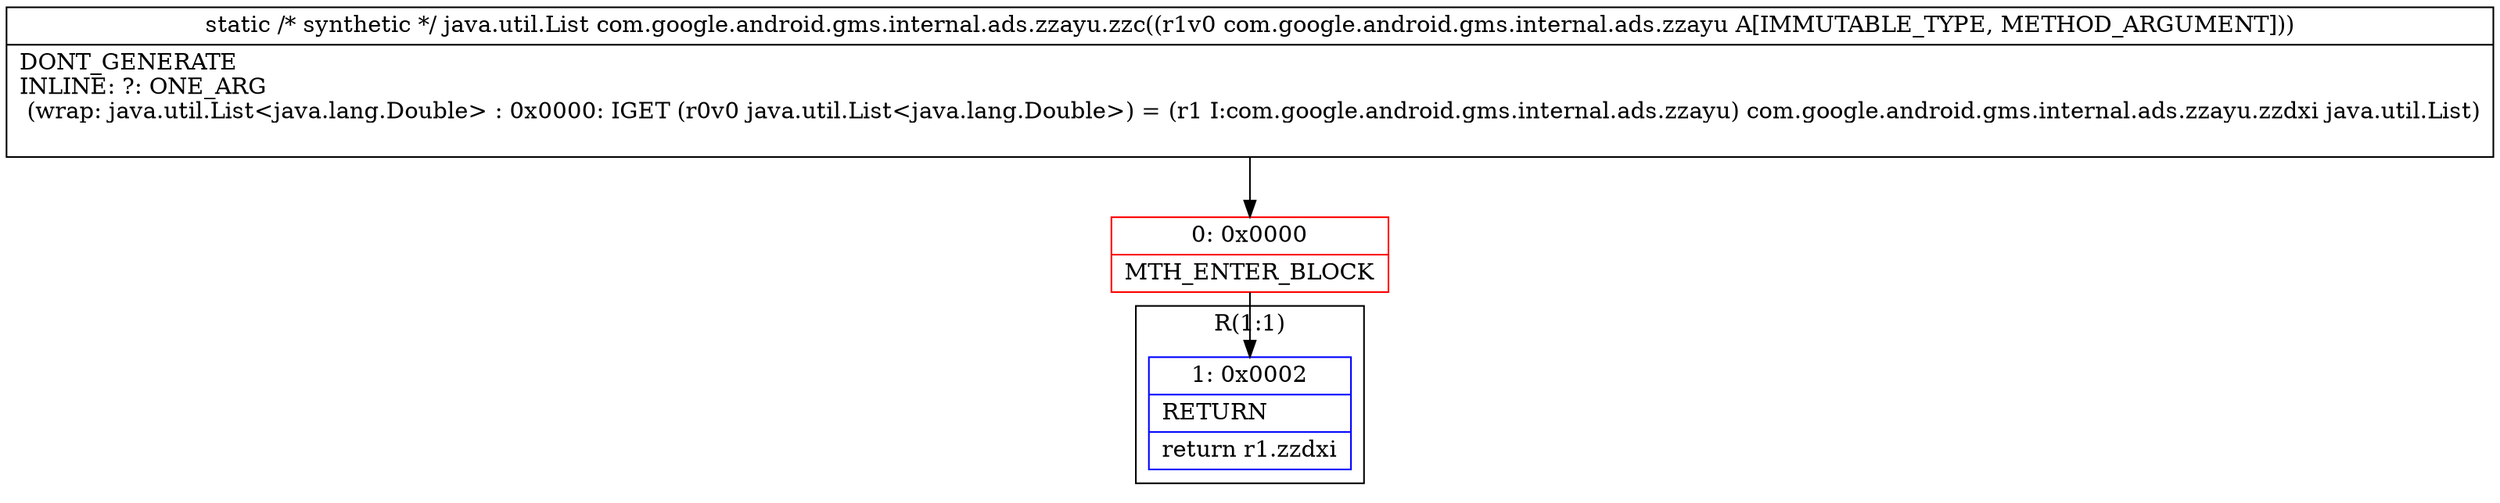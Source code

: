 digraph "CFG forcom.google.android.gms.internal.ads.zzayu.zzc(Lcom\/google\/android\/gms\/internal\/ads\/zzayu;)Ljava\/util\/List;" {
subgraph cluster_Region_749726561 {
label = "R(1:1)";
node [shape=record,color=blue];
Node_1 [shape=record,label="{1\:\ 0x0002|RETURN\l|return r1.zzdxi\l}"];
}
Node_0 [shape=record,color=red,label="{0\:\ 0x0000|MTH_ENTER_BLOCK\l}"];
MethodNode[shape=record,label="{static \/* synthetic *\/ java.util.List com.google.android.gms.internal.ads.zzayu.zzc((r1v0 com.google.android.gms.internal.ads.zzayu A[IMMUTABLE_TYPE, METHOD_ARGUMENT]))  | DONT_GENERATE\lINLINE: ?: ONE_ARG  \l  (wrap: java.util.List\<java.lang.Double\> : 0x0000: IGET  (r0v0 java.util.List\<java.lang.Double\>) = (r1 I:com.google.android.gms.internal.ads.zzayu) com.google.android.gms.internal.ads.zzayu.zzdxi java.util.List)\l\l}"];
MethodNode -> Node_0;
Node_0 -> Node_1;
}

